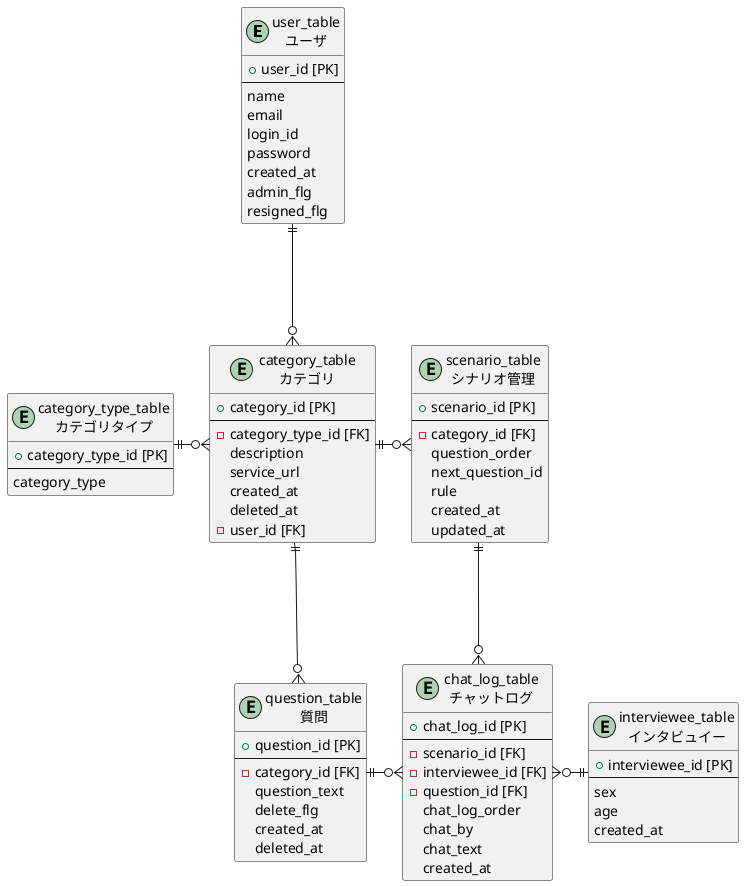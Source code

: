 @startuml tables
entity user_table as "user_table\nユーザ" {
  + user_id [PK]
  --
  name
  email
  login_id
  password
  created_at
  admin_flg
  resigned_flg
}

entity interviewee_table as "interviewee_table\nインタビュイー" {
  + interviewee_id [PK]
  --
  sex
  age
  created_at
}

entity category_table as "category_table\nカテゴリ" {
  + category_id [PK]
  --
  - category_type_id [FK]
  description
  service_url
  created_at
  deleted_at
  - user_id [FK]
}

entity category_type_table as "category_type_table\nカテゴリタイプ" {
  + category_type_id [PK]
  --
  category_type
}

entity question_table as "question_table\n質問" {
  + question_id [PK]
  --
  - category_id [FK]
  question_text
  delete_flg
  created_at
  deleted_at
}

entity scenario_table as "scenario_table\nシナリオ管理" {
  + scenario_id [PK]
  --
  - category_id [FK]
  question_order
  next_question_id
  rule
  created_at
  updated_at
}

entity chat_log_table as "chat_log_table\nチャットログ" {
  + chat_log_id [PK]
  --
  - scenario_id [FK]
  - interviewee_id [FK]
  - question_id [FK]
  chat_log_order
  chat_by
  chat_text
  created_at
}

user_table ||-d--o{ category_table
category_type_table ||-r--o{ category_table
category_table ||-o{ scenario_table
category_table ||-d--o{ question_table
interviewee_table ||-l--o{ chat_log_table
question_table ||-o{ chat_log_table
scenario_table ||-d--o{ chat_log_table

@enduml
